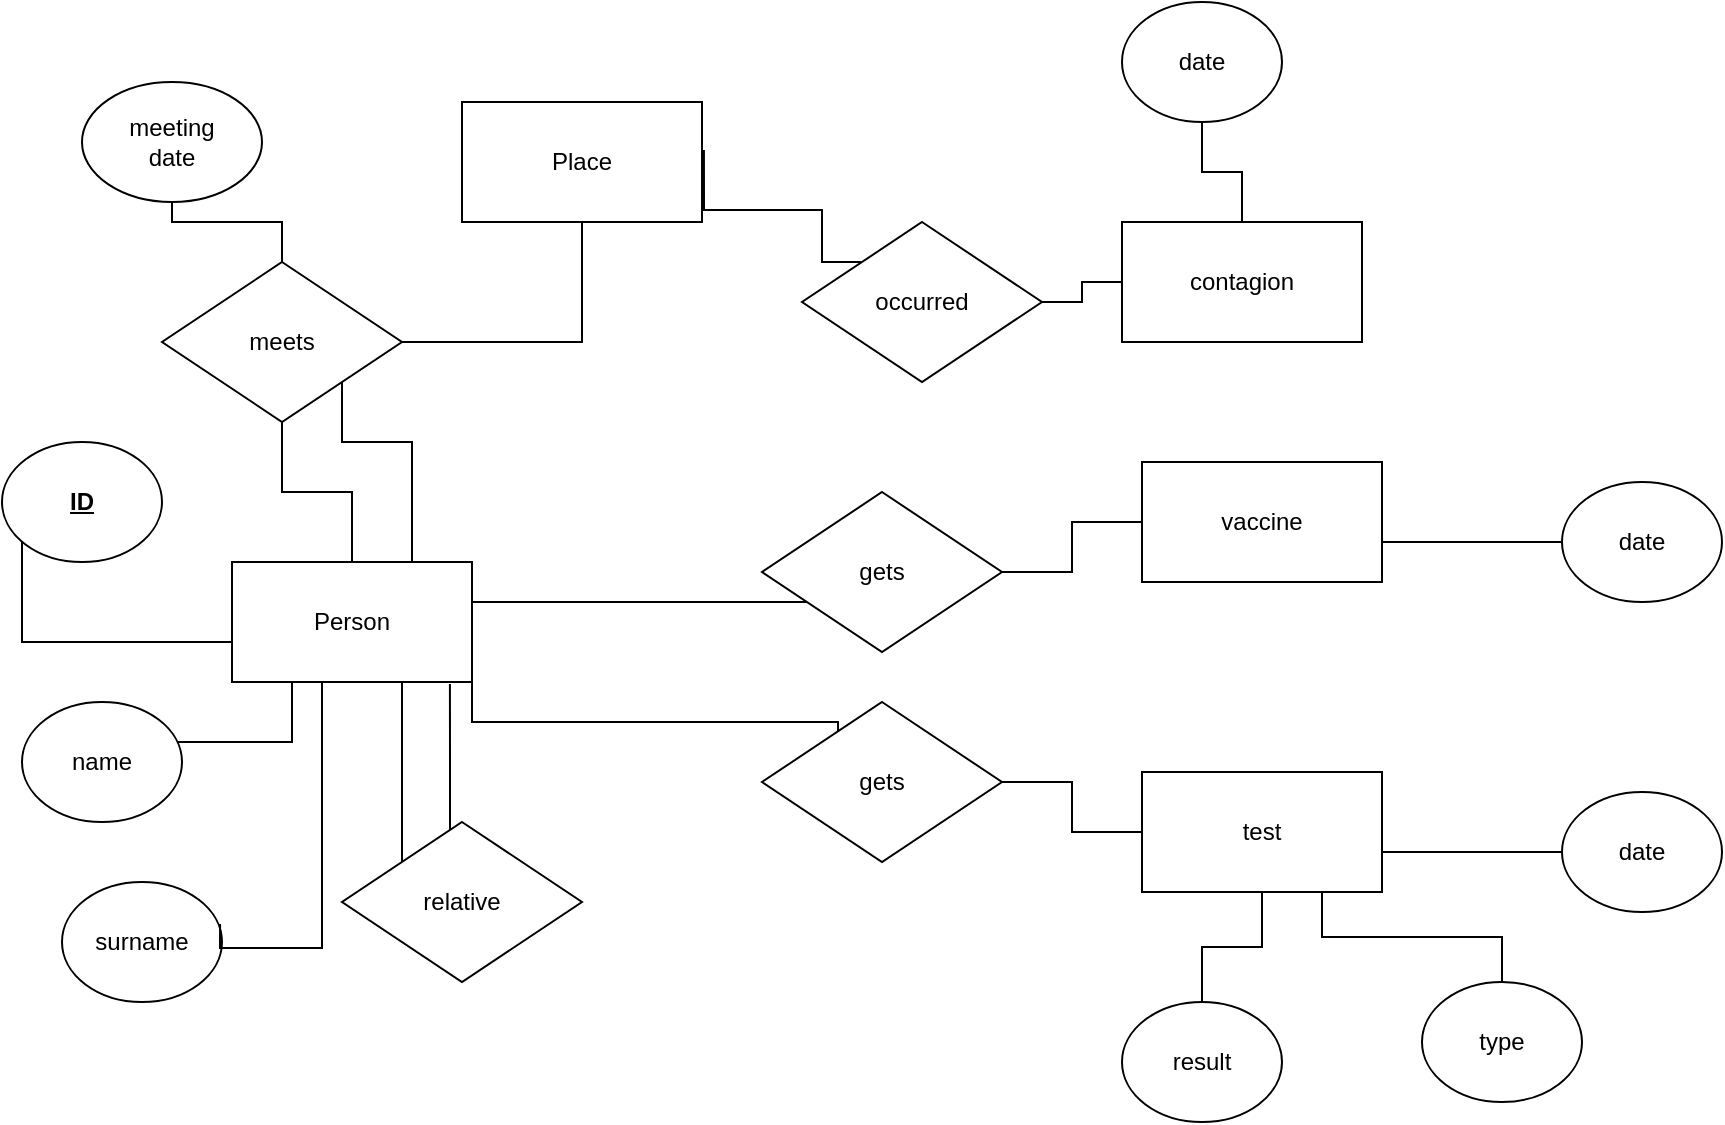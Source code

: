 <mxfile version="15.4.0" type="device"><diagram name="Page-1" id="74e2e168-ea6b-b213-b513-2b3c1d86103e"><mxGraphModel dx="1106" dy="892" grid="1" gridSize="10" guides="1" tooltips="1" connect="1" arrows="1" fold="1" page="1" pageScale="1" pageWidth="1100" pageHeight="850" background="none" math="0" shadow="0"><root><mxCell id="0"/><mxCell id="1" parent="0"/><mxCell id="W0mSgelWktw8DuVjzA9t-32" value="" style="edgeStyle=orthogonalEdgeStyle;rounded=0;orthogonalLoop=1;jettySize=auto;html=1;startArrow=none;startFill=0;endArrow=none;endFill=0;" edge="1" parent="1" source="W0mSgelWktw8DuVjzA9t-1" target="W0mSgelWktw8DuVjzA9t-2"><mxGeometry relative="1" as="geometry"/></mxCell><mxCell id="W0mSgelWktw8DuVjzA9t-1" value="Person" style="rounded=0;whiteSpace=wrap;html=1;" vertex="1" parent="1"><mxGeometry x="195" y="420" width="120" height="60" as="geometry"/></mxCell><mxCell id="W0mSgelWktw8DuVjzA9t-2" value="meets" style="rhombus;whiteSpace=wrap;html=1;" vertex="1" parent="1"><mxGeometry x="160" y="270" width="120" height="80" as="geometry"/></mxCell><mxCell id="W0mSgelWktw8DuVjzA9t-5" style="edgeStyle=orthogonalEdgeStyle;rounded=0;orthogonalLoop=1;jettySize=auto;html=1;exitX=0.5;exitY=1;exitDx=0;exitDy=0;" edge="1" parent="1" source="W0mSgelWktw8DuVjzA9t-2" target="W0mSgelWktw8DuVjzA9t-2"><mxGeometry relative="1" as="geometry"/></mxCell><mxCell id="W0mSgelWktw8DuVjzA9t-9" value="" style="edgeStyle=orthogonalEdgeStyle;rounded=0;orthogonalLoop=1;jettySize=auto;html=1;entryX=0.5;entryY=0;entryDx=0;entryDy=0;endArrow=none;endFill=0;startArrow=none;startFill=0;" edge="1" parent="1" source="W0mSgelWktw8DuVjzA9t-8" target="W0mSgelWktw8DuVjzA9t-2"><mxGeometry relative="1" as="geometry"><Array as="points"><mxPoint x="220" y="250"/></Array></mxGeometry></mxCell><mxCell id="W0mSgelWktw8DuVjzA9t-8" value="meeting&lt;br&gt;date" style="ellipse;whiteSpace=wrap;html=1;" vertex="1" parent="1"><mxGeometry x="120" y="180" width="90" height="60" as="geometry"/></mxCell><mxCell id="W0mSgelWktw8DuVjzA9t-11" value="" style="edgeStyle=orthogonalEdgeStyle;rounded=0;orthogonalLoop=1;jettySize=auto;html=1;startArrow=none;startFill=0;endArrow=none;endFill=0;" edge="1" parent="1" source="W0mSgelWktw8DuVjzA9t-10" target="W0mSgelWktw8DuVjzA9t-2"><mxGeometry relative="1" as="geometry"><Array as="points"><mxPoint x="290" y="310"/><mxPoint x="290" y="310"/></Array></mxGeometry></mxCell><mxCell id="W0mSgelWktw8DuVjzA9t-10" value="Place" style="rounded=0;whiteSpace=wrap;html=1;" vertex="1" parent="1"><mxGeometry x="310" y="190" width="120" height="60" as="geometry"/></mxCell><mxCell id="W0mSgelWktw8DuVjzA9t-12" value="&lt;b&gt;&lt;u&gt;ID&lt;/u&gt;&lt;/b&gt;" style="ellipse;whiteSpace=wrap;html=1;" vertex="1" parent="1"><mxGeometry x="80" y="360" width="80" height="60" as="geometry"/></mxCell><mxCell id="W0mSgelWktw8DuVjzA9t-13" value="" style="endArrow=none;html=1;rounded=0;edgeStyle=orthogonalEdgeStyle;endFill=0;" edge="1" parent="1" source="W0mSgelWktw8DuVjzA9t-12"><mxGeometry width="50" height="50" relative="1" as="geometry"><mxPoint x="105" y="520" as="sourcePoint"/><mxPoint x="195" y="460" as="targetPoint"/><Array as="points"><mxPoint x="90" y="460"/></Array></mxGeometry></mxCell><mxCell id="W0mSgelWktw8DuVjzA9t-14" value="name" style="ellipse;whiteSpace=wrap;html=1;" vertex="1" parent="1"><mxGeometry x="90" y="490" width="80" height="60" as="geometry"/></mxCell><mxCell id="W0mSgelWktw8DuVjzA9t-15" value="" style="endArrow=none;html=1;rounded=0;edgeStyle=orthogonalEdgeStyle;endFill=0;entryX=0.25;entryY=1;entryDx=0;entryDy=0;" edge="1" parent="1" source="W0mSgelWktw8DuVjzA9t-14" target="W0mSgelWktw8DuVjzA9t-1"><mxGeometry width="50" height="50" relative="1" as="geometry"><mxPoint x="115" y="530" as="sourcePoint"/><mxPoint x="205" y="470" as="targetPoint"/><Array as="points"><mxPoint x="225" y="510"/><mxPoint x="225" y="510"/></Array></mxGeometry></mxCell><mxCell id="W0mSgelWktw8DuVjzA9t-16" value="surname" style="ellipse;whiteSpace=wrap;html=1;" vertex="1" parent="1"><mxGeometry x="110" y="580" width="80" height="60" as="geometry"/></mxCell><mxCell id="W0mSgelWktw8DuVjzA9t-18" value="" style="endArrow=none;html=1;rounded=0;edgeStyle=orthogonalEdgeStyle;endFill=0;entryX=0.5;entryY=1;entryDx=0;entryDy=0;exitX=0.988;exitY=0.35;exitDx=0;exitDy=0;exitPerimeter=0;" edge="1" parent="1" source="W0mSgelWktw8DuVjzA9t-16" target="W0mSgelWktw8DuVjzA9t-1"><mxGeometry width="50" height="50" relative="1" as="geometry"><mxPoint x="240" y="613" as="sourcePoint"/><mxPoint x="294.5" y="480" as="targetPoint"/><Array as="points"><mxPoint x="189" y="613"/><mxPoint x="240" y="613"/><mxPoint x="240" y="480"/></Array></mxGeometry></mxCell><mxCell id="W0mSgelWktw8DuVjzA9t-19" value="relative" style="rhombus;whiteSpace=wrap;html=1;" vertex="1" parent="1"><mxGeometry x="250" y="550" width="120" height="80" as="geometry"/></mxCell><mxCell id="W0mSgelWktw8DuVjzA9t-20" style="edgeStyle=orthogonalEdgeStyle;rounded=0;orthogonalLoop=1;jettySize=auto;html=1;exitX=0.5;exitY=1;exitDx=0;exitDy=0;" edge="1" parent="1" source="W0mSgelWktw8DuVjzA9t-19" target="W0mSgelWktw8DuVjzA9t-19"><mxGeometry relative="1" as="geometry"/></mxCell><mxCell id="W0mSgelWktw8DuVjzA9t-22" value="" style="endArrow=none;html=1;rounded=0;edgeStyle=orthogonalEdgeStyle;entryX=0.75;entryY=1;entryDx=0;entryDy=0;endFill=0;exitX=0;exitY=0;exitDx=0;exitDy=0;" edge="1" parent="1" source="W0mSgelWktw8DuVjzA9t-19" target="W0mSgelWktw8DuVjzA9t-1"><mxGeometry width="50" height="50" relative="1" as="geometry"><mxPoint x="280" y="560" as="sourcePoint"/><mxPoint x="325" y="460" as="targetPoint"/><Array as="points"><mxPoint x="280" y="480"/></Array></mxGeometry></mxCell><mxCell id="W0mSgelWktw8DuVjzA9t-28" value="" style="edgeStyle=orthogonalEdgeStyle;rounded=0;orthogonalLoop=1;jettySize=auto;html=1;startArrow=none;startFill=0;endArrow=none;endFill=0;exitX=0;exitY=0;exitDx=0;exitDy=0;entryX=1.008;entryY=0.4;entryDx=0;entryDy=0;entryPerimeter=0;" edge="1" parent="1" source="W0mSgelWktw8DuVjzA9t-42" target="W0mSgelWktw8DuVjzA9t-10"><mxGeometry relative="1" as="geometry"><mxPoint x="560" y="280" as="targetPoint"/><Array as="points"><mxPoint x="490" y="270"/><mxPoint x="490" y="244"/></Array></mxGeometry></mxCell><mxCell id="W0mSgelWktw8DuVjzA9t-23" value="contagion" style="rounded=0;whiteSpace=wrap;html=1;" vertex="1" parent="1"><mxGeometry x="640" y="250" width="120" height="60" as="geometry"/></mxCell><mxCell id="W0mSgelWktw8DuVjzA9t-26" value="" style="edgeStyle=orthogonalEdgeStyle;rounded=0;orthogonalLoop=1;jettySize=auto;html=1;startArrow=none;startFill=0;endArrow=none;endFill=0;" edge="1" parent="1" source="W0mSgelWktw8DuVjzA9t-24" target="W0mSgelWktw8DuVjzA9t-23"><mxGeometry relative="1" as="geometry"/></mxCell><mxCell id="W0mSgelWktw8DuVjzA9t-24" value="date" style="ellipse;whiteSpace=wrap;html=1;" vertex="1" parent="1"><mxGeometry x="640" y="140" width="80" height="60" as="geometry"/></mxCell><mxCell id="W0mSgelWktw8DuVjzA9t-29" value="vaccine" style="rounded=0;whiteSpace=wrap;html=1;" vertex="1" parent="1"><mxGeometry x="650" y="370" width="120" height="60" as="geometry"/></mxCell><mxCell id="W0mSgelWktw8DuVjzA9t-30" value="" style="edgeStyle=orthogonalEdgeStyle;rounded=0;orthogonalLoop=1;jettySize=auto;html=1;startArrow=none;startFill=0;endArrow=none;endFill=0;" edge="1" parent="1" source="W0mSgelWktw8DuVjzA9t-31" target="W0mSgelWktw8DuVjzA9t-29"><mxGeometry relative="1" as="geometry"><Array as="points"><mxPoint x="790" y="410"/><mxPoint x="790" y="410"/></Array></mxGeometry></mxCell><mxCell id="W0mSgelWktw8DuVjzA9t-31" value="date" style="ellipse;whiteSpace=wrap;html=1;" vertex="1" parent="1"><mxGeometry x="860" y="380" width="80" height="60" as="geometry"/></mxCell><mxCell id="W0mSgelWktw8DuVjzA9t-34" value="" style="edgeStyle=orthogonalEdgeStyle;rounded=0;orthogonalLoop=1;jettySize=auto;html=1;startArrow=none;startFill=0;endArrow=none;endFill=0;entryX=1;entryY=1;entryDx=0;entryDy=0;exitX=0.75;exitY=0;exitDx=0;exitDy=0;" edge="1" parent="1" source="W0mSgelWktw8DuVjzA9t-1" target="W0mSgelWktw8DuVjzA9t-2"><mxGeometry relative="1" as="geometry"><mxPoint x="265" y="430" as="sourcePoint"/><mxPoint x="230" y="360" as="targetPoint"/><Array as="points"><mxPoint x="285" y="360"/><mxPoint x="250" y="360"/></Array></mxGeometry></mxCell><mxCell id="W0mSgelWktw8DuVjzA9t-35" value="" style="endArrow=none;html=1;rounded=0;edgeStyle=orthogonalEdgeStyle;entryX=0.908;entryY=1.017;entryDx=0;entryDy=0;endFill=0;entryPerimeter=0;" edge="1" parent="1" source="W0mSgelWktw8DuVjzA9t-19" target="W0mSgelWktw8DuVjzA9t-1"><mxGeometry width="50" height="50" relative="1" as="geometry"><mxPoint x="420" y="460" as="sourcePoint"/><mxPoint x="325" y="435" as="targetPoint"/><Array as="points"><mxPoint x="304" y="520"/><mxPoint x="304" y="520"/></Array></mxGeometry></mxCell><mxCell id="W0mSgelWktw8DuVjzA9t-36" value="test" style="rounded=0;whiteSpace=wrap;html=1;" vertex="1" parent="1"><mxGeometry x="650" y="525" width="120" height="60" as="geometry"/></mxCell><mxCell id="W0mSgelWktw8DuVjzA9t-37" value="" style="edgeStyle=orthogonalEdgeStyle;rounded=0;orthogonalLoop=1;jettySize=auto;html=1;startArrow=none;startFill=0;endArrow=none;endFill=0;" edge="1" parent="1" source="W0mSgelWktw8DuVjzA9t-38" target="W0mSgelWktw8DuVjzA9t-36"><mxGeometry relative="1" as="geometry"><Array as="points"><mxPoint x="790" y="565"/><mxPoint x="790" y="565"/></Array></mxGeometry></mxCell><mxCell id="W0mSgelWktw8DuVjzA9t-38" value="date" style="ellipse;whiteSpace=wrap;html=1;" vertex="1" parent="1"><mxGeometry x="860" y="535" width="80" height="60" as="geometry"/></mxCell><mxCell id="W0mSgelWktw8DuVjzA9t-39" value="type" style="ellipse;whiteSpace=wrap;html=1;" vertex="1" parent="1"><mxGeometry x="790" y="630" width="80" height="60" as="geometry"/></mxCell><mxCell id="W0mSgelWktw8DuVjzA9t-40" value="" style="edgeStyle=orthogonalEdgeStyle;rounded=0;orthogonalLoop=1;jettySize=auto;html=1;startArrow=none;startFill=0;endArrow=none;endFill=0;entryX=0.75;entryY=1;entryDx=0;entryDy=0;exitX=0.5;exitY=0;exitDx=0;exitDy=0;" edge="1" parent="1" source="W0mSgelWktw8DuVjzA9t-39" target="W0mSgelWktw8DuVjzA9t-36"><mxGeometry relative="1" as="geometry"><mxPoint x="870" y="575" as="sourcePoint"/><mxPoint x="780" y="565" as="targetPoint"/></mxGeometry></mxCell><mxCell id="W0mSgelWktw8DuVjzA9t-43" value="" style="edgeStyle=orthogonalEdgeStyle;rounded=0;orthogonalLoop=1;jettySize=auto;html=1;startArrow=none;startFill=0;endArrow=none;endFill=0;" edge="1" parent="1" source="W0mSgelWktw8DuVjzA9t-42" target="W0mSgelWktw8DuVjzA9t-23"><mxGeometry relative="1" as="geometry"/></mxCell><mxCell id="W0mSgelWktw8DuVjzA9t-42" value="occurred" style="rhombus;whiteSpace=wrap;html=1;" vertex="1" parent="1"><mxGeometry x="480" y="250" width="120" height="80" as="geometry"/></mxCell><mxCell id="W0mSgelWktw8DuVjzA9t-46" value="" style="edgeStyle=orthogonalEdgeStyle;rounded=0;orthogonalLoop=1;jettySize=auto;html=1;startArrow=none;startFill=0;endArrow=none;endFill=0;" edge="1" parent="1" source="W0mSgelWktw8DuVjzA9t-44" target="W0mSgelWktw8DuVjzA9t-29"><mxGeometry relative="1" as="geometry"/></mxCell><mxCell id="W0mSgelWktw8DuVjzA9t-44" value="gets" style="rhombus;whiteSpace=wrap;html=1;" vertex="1" parent="1"><mxGeometry x="460" y="385" width="120" height="80" as="geometry"/></mxCell><mxCell id="W0mSgelWktw8DuVjzA9t-45" value="" style="edgeStyle=orthogonalEdgeStyle;rounded=0;orthogonalLoop=1;jettySize=auto;html=1;startArrow=none;startFill=0;endArrow=none;endFill=0;entryX=1;entryY=0.5;entryDx=0;entryDy=0;" edge="1" parent="1" source="W0mSgelWktw8DuVjzA9t-44" target="W0mSgelWktw8DuVjzA9t-1"><mxGeometry relative="1" as="geometry"><mxPoint x="420" y="290" as="sourcePoint"/><mxPoint x="290" y="320" as="targetPoint"/><Array as="points"><mxPoint x="315" y="440"/></Array></mxGeometry></mxCell><mxCell id="W0mSgelWktw8DuVjzA9t-49" value="" style="edgeStyle=orthogonalEdgeStyle;rounded=0;orthogonalLoop=1;jettySize=auto;html=1;startArrow=none;startFill=0;endArrow=none;endFill=0;" edge="1" parent="1" source="W0mSgelWktw8DuVjzA9t-47" target="W0mSgelWktw8DuVjzA9t-36"><mxGeometry relative="1" as="geometry"/></mxCell><mxCell id="W0mSgelWktw8DuVjzA9t-47" value="gets" style="rhombus;whiteSpace=wrap;html=1;" vertex="1" parent="1"><mxGeometry x="460" y="490" width="120" height="80" as="geometry"/></mxCell><mxCell id="W0mSgelWktw8DuVjzA9t-48" value="" style="edgeStyle=orthogonalEdgeStyle;rounded=0;orthogonalLoop=1;jettySize=auto;html=1;startArrow=none;startFill=0;endArrow=none;endFill=0;entryX=1;entryY=0.75;entryDx=0;entryDy=0;exitX=0.317;exitY=0.188;exitDx=0;exitDy=0;exitPerimeter=0;" edge="1" parent="1" source="W0mSgelWktw8DuVjzA9t-47" target="W0mSgelWktw8DuVjzA9t-1"><mxGeometry relative="1" as="geometry"><mxPoint x="493.75" y="490" as="sourcePoint"/><mxPoint x="326.25" y="500" as="targetPoint"/><Array as="points"><mxPoint x="498" y="500"/><mxPoint x="315" y="500"/></Array></mxGeometry></mxCell><mxCell id="W0mSgelWktw8DuVjzA9t-51" value="" style="edgeStyle=orthogonalEdgeStyle;rounded=0;orthogonalLoop=1;jettySize=auto;html=1;startArrow=none;startFill=0;endArrow=none;endFill=0;" edge="1" parent="1" source="W0mSgelWktw8DuVjzA9t-50" target="W0mSgelWktw8DuVjzA9t-36"><mxGeometry relative="1" as="geometry"/></mxCell><mxCell id="W0mSgelWktw8DuVjzA9t-50" value="result" style="ellipse;whiteSpace=wrap;html=1;" vertex="1" parent="1"><mxGeometry x="640" y="640" width="80" height="60" as="geometry"/></mxCell></root></mxGraphModel></diagram></mxfile>